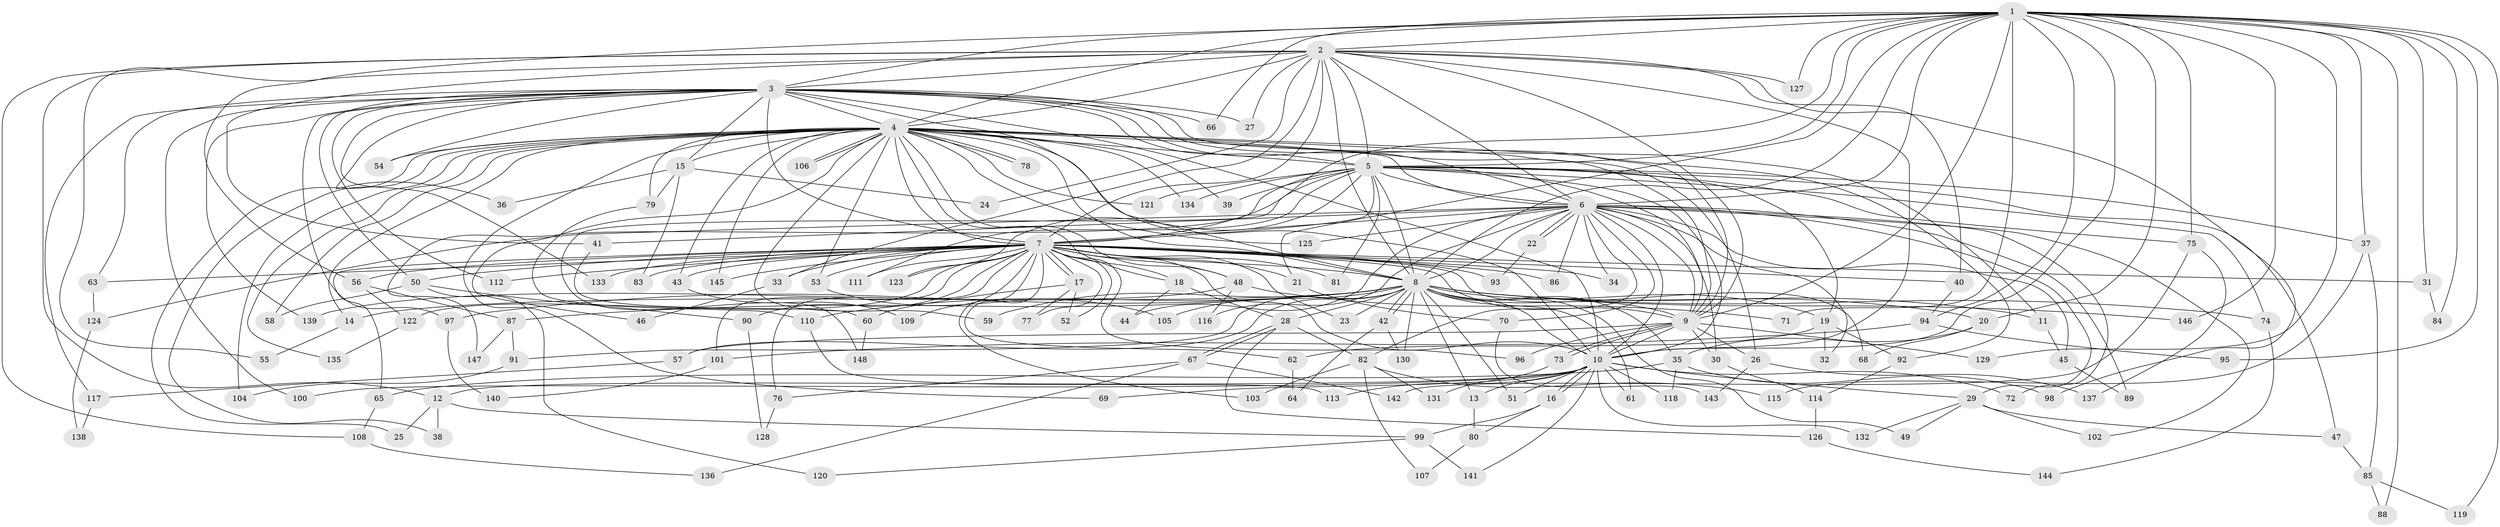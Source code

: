 // Generated by graph-tools (version 1.1) at 2025/11/02/27/25 16:11:05]
// undirected, 148 vertices, 321 edges
graph export_dot {
graph [start="1"]
  node [color=gray90,style=filled];
  1;
  2;
  3;
  4;
  5;
  6;
  7;
  8;
  9;
  10;
  11;
  12;
  13;
  14;
  15;
  16;
  17;
  18;
  19;
  20;
  21;
  22;
  23;
  24;
  25;
  26;
  27;
  28;
  29;
  30;
  31;
  32;
  33;
  34;
  35;
  36;
  37;
  38;
  39;
  40;
  41;
  42;
  43;
  44;
  45;
  46;
  47;
  48;
  49;
  50;
  51;
  52;
  53;
  54;
  55;
  56;
  57;
  58;
  59;
  60;
  61;
  62;
  63;
  64;
  65;
  66;
  67;
  68;
  69;
  70;
  71;
  72;
  73;
  74;
  75;
  76;
  77;
  78;
  79;
  80;
  81;
  82;
  83;
  84;
  85;
  86;
  87;
  88;
  89;
  90;
  91;
  92;
  93;
  94;
  95;
  96;
  97;
  98;
  99;
  100;
  101;
  102;
  103;
  104;
  105;
  106;
  107;
  108;
  109;
  110;
  111;
  112;
  113;
  114;
  115;
  116;
  117;
  118;
  119;
  120;
  121;
  122;
  123;
  124;
  125;
  126;
  127;
  128;
  129;
  130;
  131;
  132;
  133;
  134;
  135;
  136;
  137;
  138;
  139;
  140;
  141;
  142;
  143;
  144;
  145;
  146;
  147;
  148;
  1 -- 2;
  1 -- 3;
  1 -- 4;
  1 -- 5;
  1 -- 6;
  1 -- 7;
  1 -- 8;
  1 -- 9;
  1 -- 10;
  1 -- 20;
  1 -- 21;
  1 -- 31;
  1 -- 37;
  1 -- 56;
  1 -- 66;
  1 -- 71;
  1 -- 75;
  1 -- 84;
  1 -- 88;
  1 -- 94;
  1 -- 95;
  1 -- 119;
  1 -- 127;
  1 -- 129;
  1 -- 146;
  2 -- 3;
  2 -- 4;
  2 -- 5;
  2 -- 6;
  2 -- 7;
  2 -- 8;
  2 -- 9;
  2 -- 10;
  2 -- 12;
  2 -- 24;
  2 -- 27;
  2 -- 33;
  2 -- 40;
  2 -- 41;
  2 -- 55;
  2 -- 98;
  2 -- 108;
  2 -- 127;
  3 -- 4;
  3 -- 5;
  3 -- 6;
  3 -- 7;
  3 -- 8;
  3 -- 9;
  3 -- 10;
  3 -- 11;
  3 -- 15;
  3 -- 27;
  3 -- 36;
  3 -- 50;
  3 -- 54;
  3 -- 63;
  3 -- 66;
  3 -- 97;
  3 -- 100;
  3 -- 112;
  3 -- 117;
  3 -- 133;
  3 -- 139;
  4 -- 5;
  4 -- 6;
  4 -- 7;
  4 -- 8;
  4 -- 9;
  4 -- 10;
  4 -- 14;
  4 -- 15;
  4 -- 18;
  4 -- 25;
  4 -- 26;
  4 -- 38;
  4 -- 39;
  4 -- 43;
  4 -- 46;
  4 -- 48;
  4 -- 53;
  4 -- 54;
  4 -- 58;
  4 -- 59;
  4 -- 69;
  4 -- 78;
  4 -- 78;
  4 -- 79;
  4 -- 92;
  4 -- 104;
  4 -- 106;
  4 -- 106;
  4 -- 121;
  4 -- 125;
  4 -- 134;
  4 -- 135;
  4 -- 145;
  5 -- 6;
  5 -- 7;
  5 -- 8;
  5 -- 9;
  5 -- 10;
  5 -- 19;
  5 -- 37;
  5 -- 39;
  5 -- 47;
  5 -- 74;
  5 -- 75;
  5 -- 81;
  5 -- 111;
  5 -- 121;
  5 -- 123;
  5 -- 134;
  5 -- 147;
  5 -- 148;
  6 -- 7;
  6 -- 8;
  6 -- 9;
  6 -- 10;
  6 -- 22;
  6 -- 22;
  6 -- 29;
  6 -- 30;
  6 -- 32;
  6 -- 34;
  6 -- 41;
  6 -- 44;
  6 -- 45;
  6 -- 70;
  6 -- 72;
  6 -- 82;
  6 -- 86;
  6 -- 89;
  6 -- 102;
  6 -- 116;
  6 -- 124;
  6 -- 125;
  7 -- 8;
  7 -- 9;
  7 -- 10;
  7 -- 17;
  7 -- 17;
  7 -- 18;
  7 -- 21;
  7 -- 23;
  7 -- 31;
  7 -- 33;
  7 -- 34;
  7 -- 40;
  7 -- 43;
  7 -- 48;
  7 -- 50;
  7 -- 52;
  7 -- 53;
  7 -- 56;
  7 -- 62;
  7 -- 63;
  7 -- 65;
  7 -- 68;
  7 -- 76;
  7 -- 77;
  7 -- 81;
  7 -- 83;
  7 -- 86;
  7 -- 90;
  7 -- 93;
  7 -- 96;
  7 -- 101;
  7 -- 103;
  7 -- 109;
  7 -- 111;
  7 -- 112;
  7 -- 122;
  7 -- 123;
  7 -- 133;
  7 -- 145;
  8 -- 9;
  8 -- 10;
  8 -- 11;
  8 -- 13;
  8 -- 14;
  8 -- 19;
  8 -- 20;
  8 -- 23;
  8 -- 28;
  8 -- 35;
  8 -- 42;
  8 -- 42;
  8 -- 49;
  8 -- 51;
  8 -- 57;
  8 -- 59;
  8 -- 61;
  8 -- 74;
  8 -- 87;
  8 -- 91;
  8 -- 97;
  8 -- 105;
  8 -- 110;
  8 -- 130;
  8 -- 146;
  9 -- 10;
  9 -- 26;
  9 -- 30;
  9 -- 57;
  9 -- 73;
  9 -- 73;
  9 -- 96;
  9 -- 129;
  10 -- 12;
  10 -- 13;
  10 -- 16;
  10 -- 16;
  10 -- 29;
  10 -- 51;
  10 -- 61;
  10 -- 69;
  10 -- 72;
  10 -- 100;
  10 -- 113;
  10 -- 118;
  10 -- 132;
  10 -- 141;
  11 -- 45;
  12 -- 25;
  12 -- 38;
  12 -- 99;
  13 -- 80;
  14 -- 55;
  15 -- 24;
  15 -- 36;
  15 -- 79;
  15 -- 83;
  16 -- 80;
  16 -- 99;
  17 -- 52;
  17 -- 60;
  17 -- 77;
  18 -- 28;
  18 -- 44;
  19 -- 32;
  19 -- 62;
  19 -- 92;
  20 -- 35;
  20 -- 68;
  21 -- 70;
  22 -- 93;
  26 -- 137;
  26 -- 143;
  28 -- 67;
  28 -- 67;
  28 -- 82;
  28 -- 126;
  29 -- 47;
  29 -- 49;
  29 -- 102;
  29 -- 132;
  30 -- 114;
  31 -- 84;
  33 -- 46;
  35 -- 65;
  35 -- 98;
  35 -- 118;
  37 -- 85;
  37 -- 115;
  40 -- 94;
  41 -- 60;
  42 -- 64;
  42 -- 130;
  43 -- 109;
  45 -- 89;
  47 -- 85;
  48 -- 71;
  48 -- 116;
  48 -- 139;
  50 -- 58;
  50 -- 90;
  50 -- 120;
  53 -- 105;
  56 -- 87;
  56 -- 122;
  57 -- 117;
  60 -- 148;
  62 -- 64;
  63 -- 124;
  65 -- 108;
  67 -- 76;
  67 -- 136;
  67 -- 142;
  70 -- 143;
  73 -- 131;
  74 -- 144;
  75 -- 137;
  75 -- 142;
  76 -- 128;
  79 -- 110;
  80 -- 107;
  82 -- 103;
  82 -- 107;
  82 -- 115;
  82 -- 131;
  85 -- 88;
  85 -- 119;
  87 -- 91;
  87 -- 147;
  90 -- 128;
  91 -- 104;
  92 -- 114;
  94 -- 95;
  94 -- 101;
  97 -- 140;
  99 -- 120;
  99 -- 141;
  101 -- 140;
  108 -- 136;
  110 -- 113;
  114 -- 126;
  117 -- 138;
  122 -- 135;
  124 -- 138;
  126 -- 144;
}
